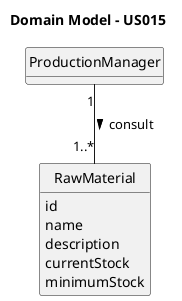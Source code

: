 @startuml
skinparam monochrome true
skinparam packageStyle rectangle
skinparam shadowing false

skinparam classAttributeIconSize 0

hide circle
hide methods

title Domain Model - US015

class ProductionManager {
}

class RawMaterial {
    id
    name
    description
    currentStock
    minimumStock
}

ProductionManager "1" -- "1..*" RawMaterial : consult >

@enduml

